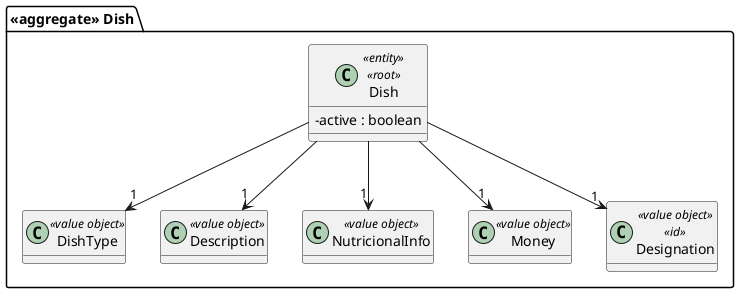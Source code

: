 @startuml

skinparam classAttributeIconSize 0
hide empty attributes

package "<<aggregate>> Dish" {
    class Dish <<entity>> <<root>> {
        -active : boolean
    }

    class DishType <<value object>> {
    }

    class Description <<value object>> {
    }

    class NutricionalInfo <<value object>> {
    }

    class Money <<value object>> {
    }

    class Designation <<value object>> <<id>> {
    }

    Dish --> "1" Designation
    Dish --> "1" NutricionalInfo
    Dish --> "1" Money
    Dish --> "1" Description
    Dish --> "1" DishType
}

@enduml